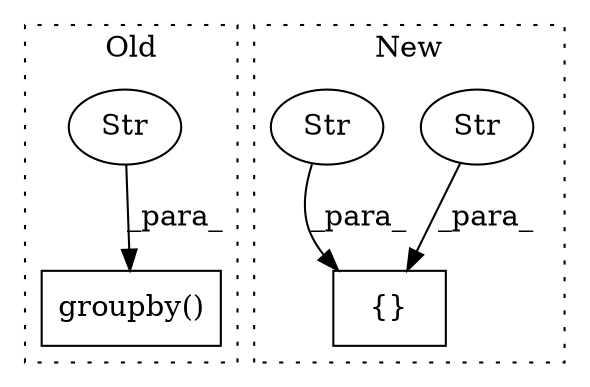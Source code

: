 digraph G {
subgraph cluster0 {
1 [label="groupby()" a="75" s="6197,6222" l="12,1" shape="box"];
5 [label="Str" a="66" s="6209" l="13" shape="ellipse"];
label = "Old";
style="dotted";
}
subgraph cluster1 {
2 [label="{}" a="59" s="5978,6007" l="1,0" shape="box"];
3 [label="Str" a="66" s="5979" l="7" shape="ellipse"];
4 [label="Str" a="66" s="5995" l="5" shape="ellipse"];
label = "New";
style="dotted";
}
3 -> 2 [label="_para_"];
4 -> 2 [label="_para_"];
5 -> 1 [label="_para_"];
}